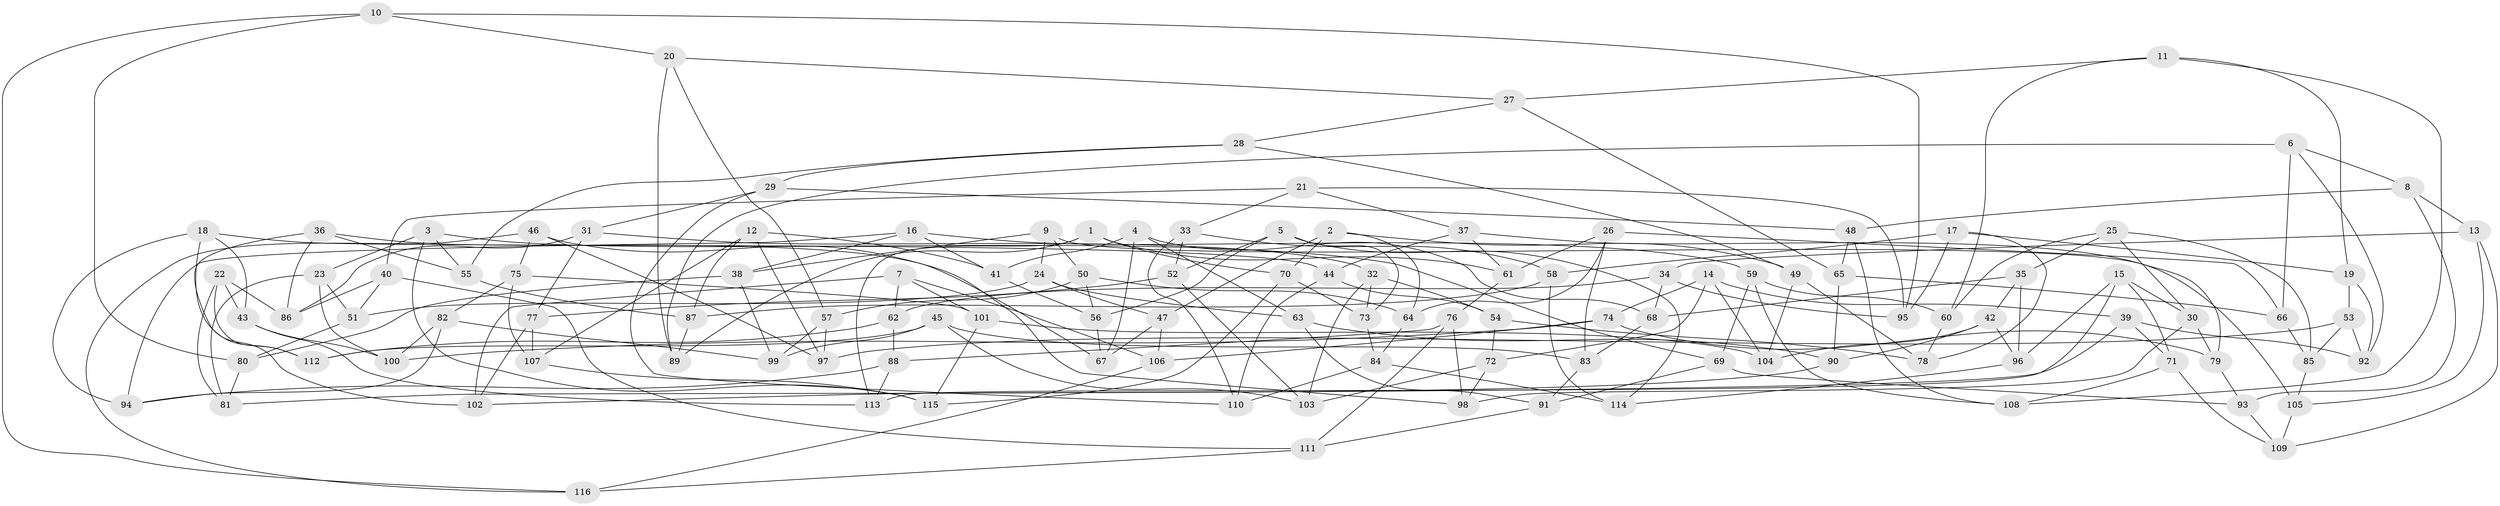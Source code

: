 // Generated by graph-tools (version 1.1) at 2025/50/03/09/25 03:50:56]
// undirected, 116 vertices, 232 edges
graph export_dot {
graph [start="1"]
  node [color=gray90,style=filled];
  1;
  2;
  3;
  4;
  5;
  6;
  7;
  8;
  9;
  10;
  11;
  12;
  13;
  14;
  15;
  16;
  17;
  18;
  19;
  20;
  21;
  22;
  23;
  24;
  25;
  26;
  27;
  28;
  29;
  30;
  31;
  32;
  33;
  34;
  35;
  36;
  37;
  38;
  39;
  40;
  41;
  42;
  43;
  44;
  45;
  46;
  47;
  48;
  49;
  50;
  51;
  52;
  53;
  54;
  55;
  56;
  57;
  58;
  59;
  60;
  61;
  62;
  63;
  64;
  65;
  66;
  67;
  68;
  69;
  70;
  71;
  72;
  73;
  74;
  75;
  76;
  77;
  78;
  79;
  80;
  81;
  82;
  83;
  84;
  85;
  86;
  87;
  88;
  89;
  90;
  91;
  92;
  93;
  94;
  95;
  96;
  97;
  98;
  99;
  100;
  101;
  102;
  103;
  104;
  105;
  106;
  107;
  108;
  109;
  110;
  111;
  112;
  113;
  114;
  115;
  116;
  1 -- 70;
  1 -- 113;
  1 -- 61;
  1 -- 89;
  2 -- 49;
  2 -- 64;
  2 -- 70;
  2 -- 47;
  3 -- 55;
  3 -- 23;
  3 -- 69;
  3 -- 115;
  4 -- 67;
  4 -- 63;
  4 -- 41;
  4 -- 68;
  5 -- 56;
  5 -- 114;
  5 -- 73;
  5 -- 52;
  6 -- 89;
  6 -- 8;
  6 -- 92;
  6 -- 66;
  7 -- 101;
  7 -- 102;
  7 -- 106;
  7 -- 62;
  8 -- 48;
  8 -- 13;
  8 -- 93;
  9 -- 38;
  9 -- 24;
  9 -- 105;
  9 -- 50;
  10 -- 116;
  10 -- 80;
  10 -- 95;
  10 -- 20;
  11 -- 27;
  11 -- 19;
  11 -- 108;
  11 -- 60;
  12 -- 107;
  12 -- 97;
  12 -- 87;
  12 -- 41;
  13 -- 105;
  13 -- 109;
  13 -- 34;
  14 -- 72;
  14 -- 74;
  14 -- 104;
  14 -- 39;
  15 -- 96;
  15 -- 71;
  15 -- 113;
  15 -- 30;
  16 -- 94;
  16 -- 41;
  16 -- 59;
  16 -- 38;
  17 -- 78;
  17 -- 95;
  17 -- 19;
  17 -- 58;
  18 -- 44;
  18 -- 43;
  18 -- 112;
  18 -- 94;
  19 -- 53;
  19 -- 92;
  20 -- 89;
  20 -- 27;
  20 -- 57;
  21 -- 37;
  21 -- 40;
  21 -- 33;
  21 -- 95;
  22 -- 112;
  22 -- 86;
  22 -- 43;
  22 -- 81;
  23 -- 81;
  23 -- 100;
  23 -- 51;
  24 -- 47;
  24 -- 63;
  24 -- 51;
  25 -- 85;
  25 -- 35;
  25 -- 60;
  25 -- 30;
  26 -- 64;
  26 -- 66;
  26 -- 83;
  26 -- 61;
  27 -- 28;
  27 -- 65;
  28 -- 29;
  28 -- 49;
  28 -- 55;
  29 -- 110;
  29 -- 31;
  29 -- 48;
  30 -- 79;
  30 -- 98;
  31 -- 32;
  31 -- 86;
  31 -- 77;
  32 -- 103;
  32 -- 54;
  32 -- 73;
  33 -- 52;
  33 -- 58;
  33 -- 110;
  34 -- 62;
  34 -- 68;
  34 -- 95;
  35 -- 96;
  35 -- 42;
  35 -- 68;
  36 -- 86;
  36 -- 98;
  36 -- 55;
  36 -- 102;
  37 -- 79;
  37 -- 44;
  37 -- 61;
  38 -- 99;
  38 -- 80;
  39 -- 71;
  39 -- 81;
  39 -- 92;
  40 -- 111;
  40 -- 86;
  40 -- 51;
  41 -- 56;
  42 -- 96;
  42 -- 104;
  42 -- 90;
  43 -- 100;
  43 -- 113;
  44 -- 54;
  44 -- 110;
  45 -- 83;
  45 -- 99;
  45 -- 103;
  45 -- 112;
  46 -- 97;
  46 -- 75;
  46 -- 116;
  46 -- 67;
  47 -- 106;
  47 -- 67;
  48 -- 65;
  48 -- 108;
  49 -- 78;
  49 -- 104;
  50 -- 57;
  50 -- 56;
  50 -- 64;
  51 -- 80;
  52 -- 103;
  52 -- 77;
  53 -- 92;
  53 -- 85;
  53 -- 97;
  54 -- 72;
  54 -- 78;
  55 -- 87;
  56 -- 67;
  57 -- 99;
  57 -- 97;
  58 -- 114;
  58 -- 87;
  59 -- 108;
  59 -- 69;
  59 -- 60;
  60 -- 78;
  61 -- 76;
  62 -- 88;
  62 -- 112;
  63 -- 91;
  63 -- 90;
  64 -- 84;
  65 -- 66;
  65 -- 90;
  66 -- 85;
  68 -- 83;
  69 -- 91;
  69 -- 93;
  70 -- 115;
  70 -- 73;
  71 -- 108;
  71 -- 109;
  72 -- 98;
  72 -- 103;
  73 -- 84;
  74 -- 79;
  74 -- 106;
  74 -- 100;
  75 -- 107;
  75 -- 82;
  75 -- 101;
  76 -- 111;
  76 -- 88;
  76 -- 98;
  77 -- 102;
  77 -- 107;
  79 -- 93;
  80 -- 81;
  82 -- 100;
  82 -- 99;
  82 -- 94;
  83 -- 91;
  84 -- 114;
  84 -- 110;
  85 -- 105;
  87 -- 89;
  88 -- 113;
  88 -- 94;
  90 -- 102;
  91 -- 111;
  93 -- 109;
  96 -- 114;
  101 -- 104;
  101 -- 115;
  105 -- 109;
  106 -- 116;
  107 -- 115;
  111 -- 116;
}
